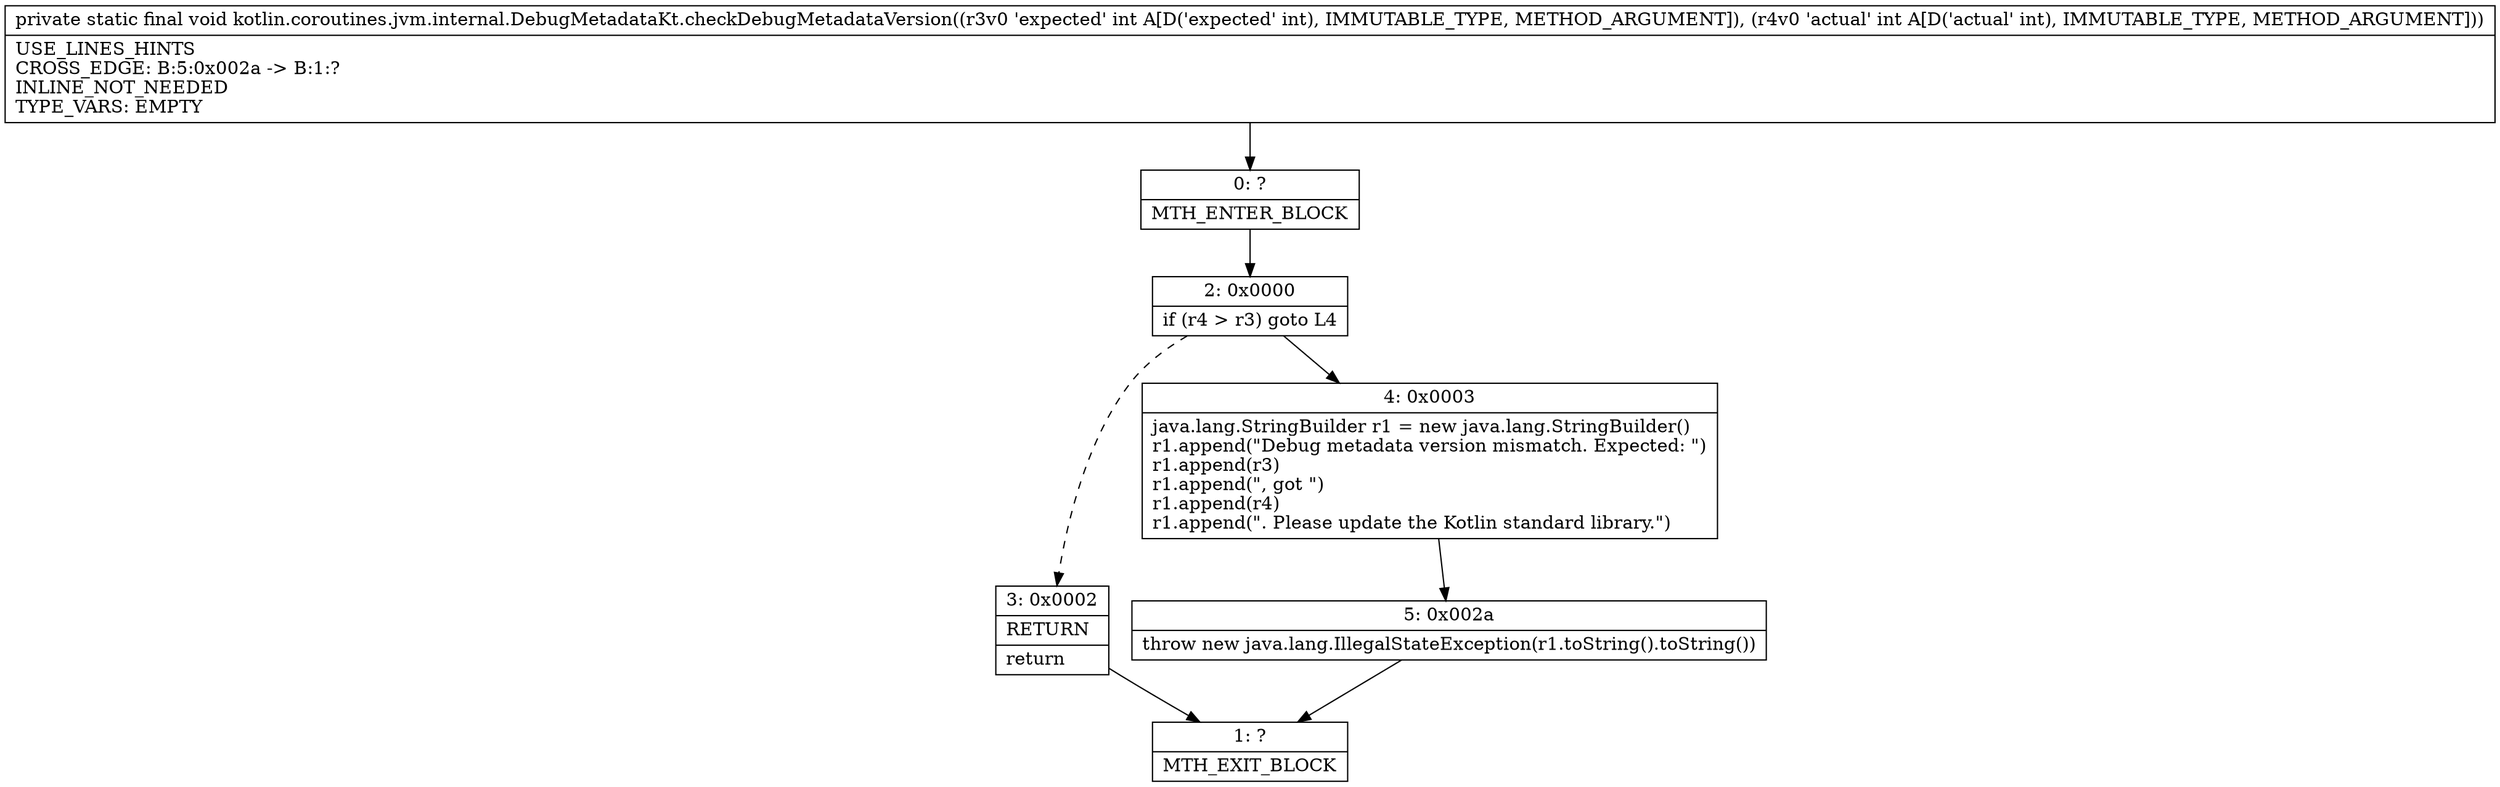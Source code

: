 digraph "CFG forkotlin.coroutines.jvm.internal.DebugMetadataKt.checkDebugMetadataVersion(II)V" {
Node_0 [shape=record,label="{0\:\ ?|MTH_ENTER_BLOCK\l}"];
Node_2 [shape=record,label="{2\:\ 0x0000|if (r4 \> r3) goto L4\l}"];
Node_3 [shape=record,label="{3\:\ 0x0002|RETURN\l|return\l}"];
Node_1 [shape=record,label="{1\:\ ?|MTH_EXIT_BLOCK\l}"];
Node_4 [shape=record,label="{4\:\ 0x0003|java.lang.StringBuilder r1 = new java.lang.StringBuilder()\lr1.append(\"Debug metadata version mismatch. Expected: \")\lr1.append(r3)\lr1.append(\", got \")\lr1.append(r4)\lr1.append(\". Please update the Kotlin standard library.\")\l}"];
Node_5 [shape=record,label="{5\:\ 0x002a|throw new java.lang.IllegalStateException(r1.toString().toString())\l}"];
MethodNode[shape=record,label="{private static final void kotlin.coroutines.jvm.internal.DebugMetadataKt.checkDebugMetadataVersion((r3v0 'expected' int A[D('expected' int), IMMUTABLE_TYPE, METHOD_ARGUMENT]), (r4v0 'actual' int A[D('actual' int), IMMUTABLE_TYPE, METHOD_ARGUMENT]))  | USE_LINES_HINTS\lCROSS_EDGE: B:5:0x002a \-\> B:1:?\lINLINE_NOT_NEEDED\lTYPE_VARS: EMPTY\l}"];
MethodNode -> Node_0;Node_0 -> Node_2;
Node_2 -> Node_3[style=dashed];
Node_2 -> Node_4;
Node_3 -> Node_1;
Node_4 -> Node_5;
Node_5 -> Node_1;
}


